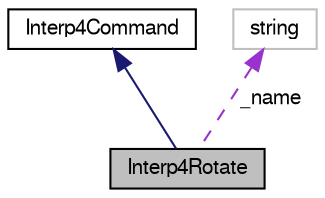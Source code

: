 digraph "Interp4Rotate"
{
 // LATEX_PDF_SIZE
  edge [fontname="FreeSans",fontsize="10",labelfontname="FreeSans",labelfontsize="10"];
  node [fontname="FreeSans",fontsize="10",shape=record];
  Node1 [label="Interp4Rotate",height=0.2,width=0.4,color="black", fillcolor="grey75", style="filled", fontcolor="black",tooltip="Modeluje polecenie dla obiektu mobilnego wymuszajac obrot o zadany kat."];
  Node2 -> Node1 [dir="back",color="midnightblue",fontsize="10",style="solid",fontname="FreeSans"];
  Node2 [label="Interp4Command",height=0.2,width=0.4,color="black", fillcolor="white", style="filled",URL="$classInterp4Command.html",tooltip="Modeluje abstrakcyjne polecenie dla robota mobilnego."];
  Node3 -> Node1 [dir="back",color="darkorchid3",fontsize="10",style="dashed",label=" _name" ,fontname="FreeSans"];
  Node3 [label="string",height=0.2,width=0.4,color="grey75", fillcolor="white", style="filled",tooltip=" "];
}
